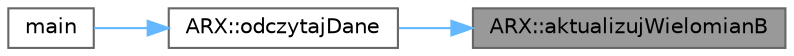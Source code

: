digraph "ARX::aktualizujWielomianB"
{
 // LATEX_PDF_SIZE
  bgcolor="transparent";
  edge [fontname=Helvetica,fontsize=10,labelfontname=Helvetica,labelfontsize=10];
  node [fontname=Helvetica,fontsize=10,shape=box,height=0.2,width=0.4];
  rankdir="RL";
  Node1 [label="ARX::aktualizujWielomianB",height=0.2,width=0.4,color="gray40", fillcolor="grey60", style="filled", fontcolor="black",tooltip="Zmiana współczynników wielomianu B."];
  Node1 -> Node2 [dir="back",color="steelblue1",style="solid"];
  Node2 [label="ARX::odczytajDane",height=0.2,width=0.4,color="grey40", fillcolor="white", style="filled",URL="$class_a_r_x.html#a507465138d27f9beda85b7b94101e94b",tooltip="Metoda służy do odczytania parametrów obiektu ARX z pliku konfiguracyjnego (json)"];
  Node2 -> Node3 [dir="back",color="steelblue1",style="solid"];
  Node3 [label="main",height=0.2,width=0.4,color="grey40", fillcolor="white", style="filled",URL="$_obiekt_dyskretny_lab_8cpp.html#ae66f6b31b5ad750f1fe042a706a4e3d4",tooltip=" "];
}
